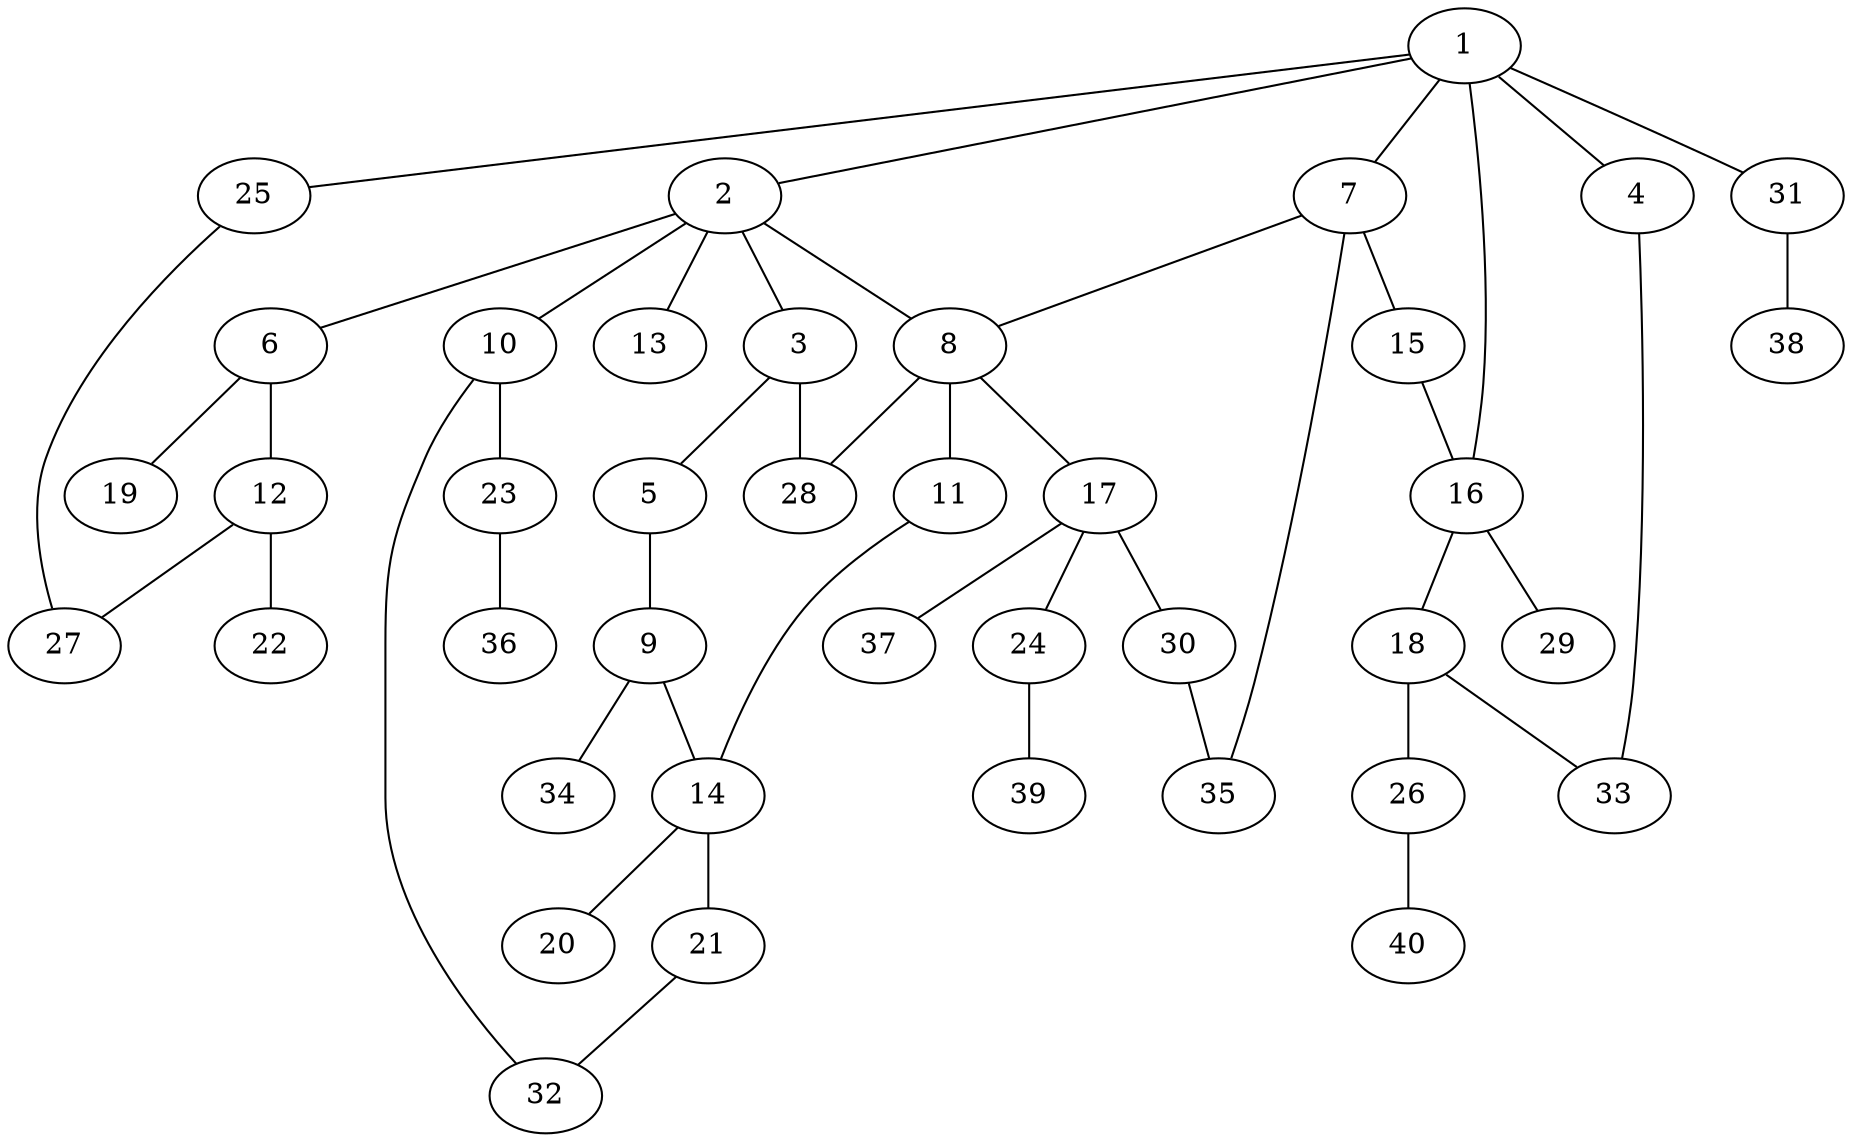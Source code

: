 graph graphname {1--2
1--4
1--7
1--16
1--25
1--31
2--3
2--6
2--8
2--10
2--13
3--5
3--28
4--33
5--9
6--12
6--19
7--8
7--15
7--35
8--11
8--17
8--28
9--14
9--34
10--23
10--32
11--14
12--22
12--27
14--20
14--21
15--16
16--18
16--29
17--24
17--30
17--37
18--26
18--33
21--32
23--36
24--39
25--27
26--40
30--35
31--38
}